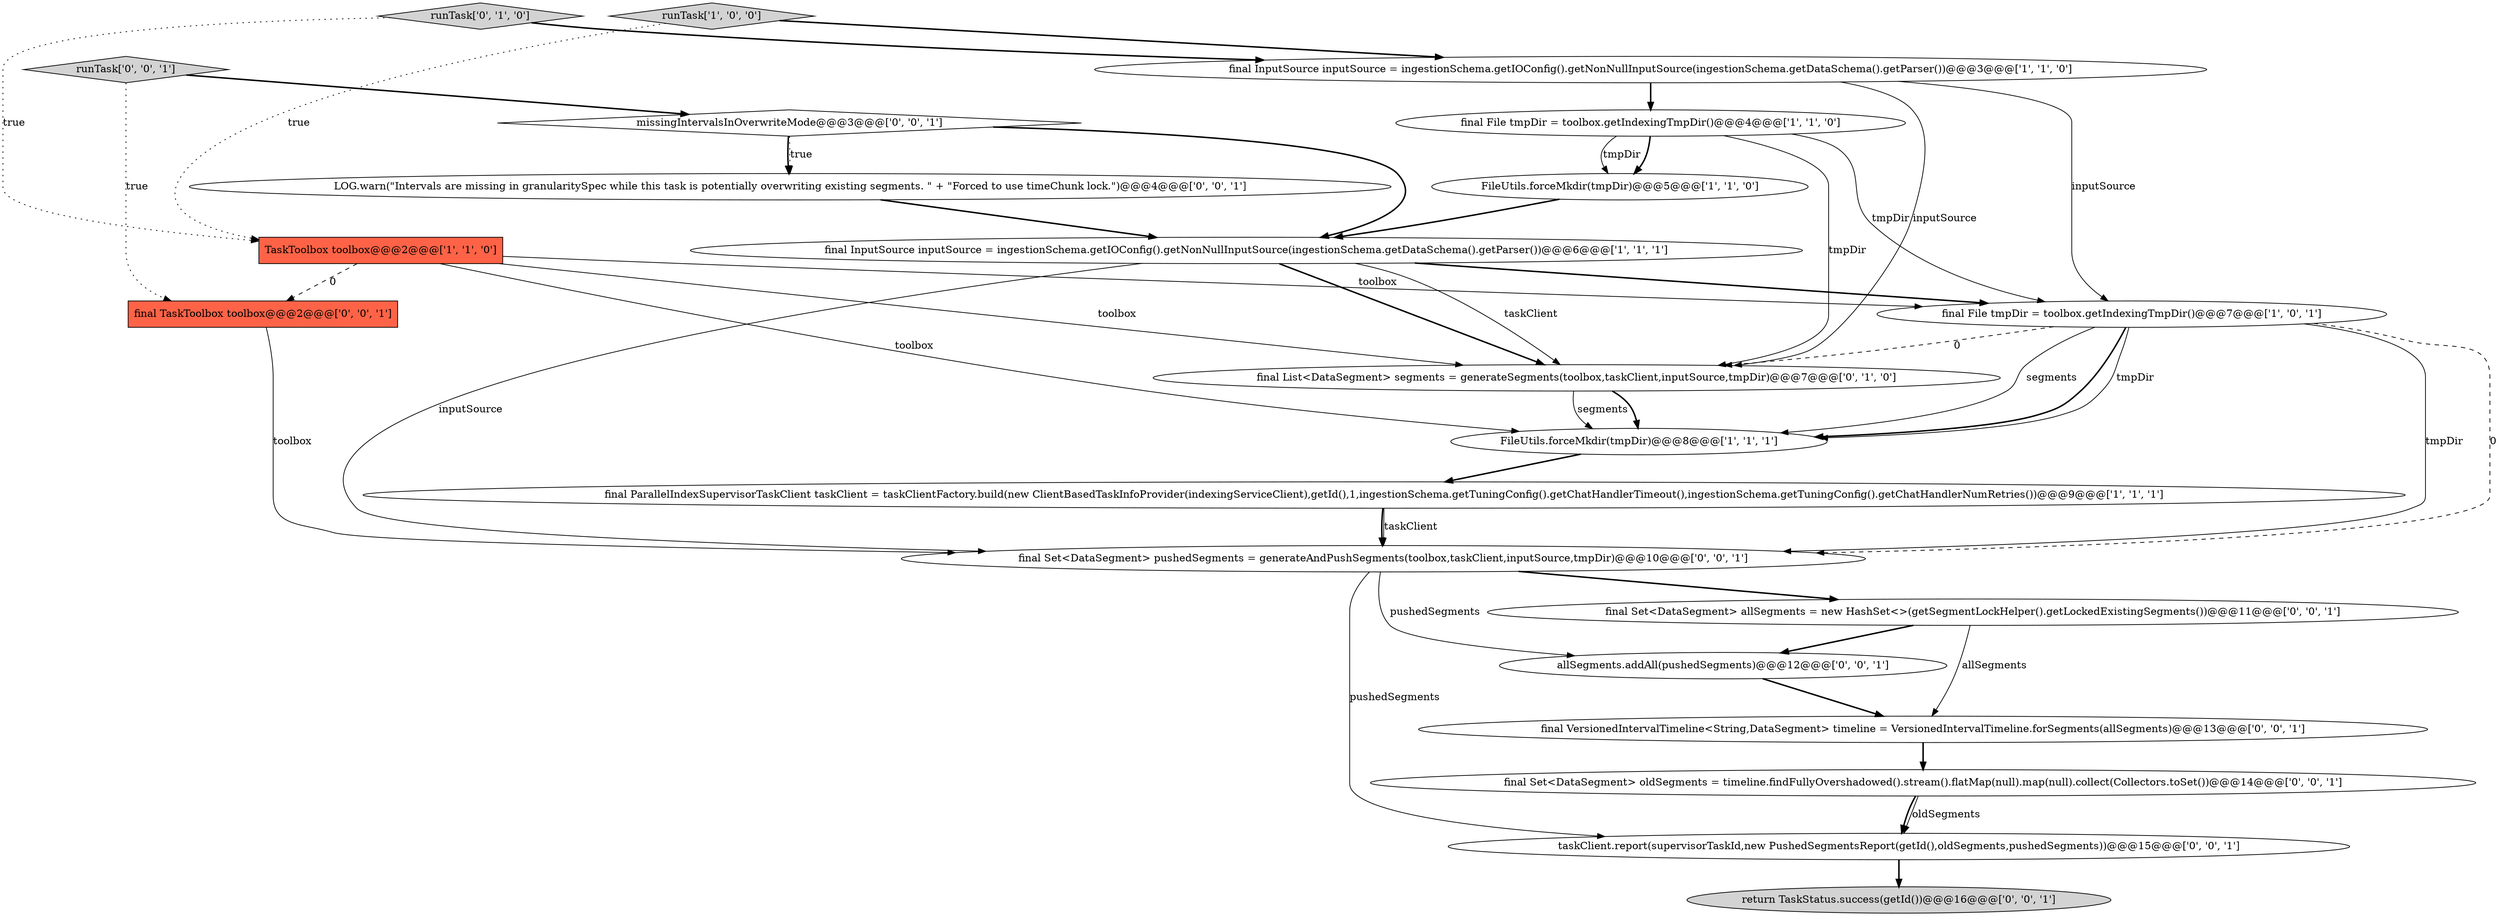 digraph {
0 [style = filled, label = "final InputSource inputSource = ingestionSchema.getIOConfig().getNonNullInputSource(ingestionSchema.getDataSchema().getParser())@@@3@@@['1', '1', '0']", fillcolor = white, shape = ellipse image = "AAA0AAABBB1BBB"];
12 [style = filled, label = "LOG.warn(\"Intervals are missing in granularitySpec while this task is potentially overwriting existing segments. \" + \"Forced to use timeChunk lock.\")@@@4@@@['0', '0', '1']", fillcolor = white, shape = ellipse image = "AAA0AAABBB3BBB"];
3 [style = filled, label = "final File tmpDir = toolbox.getIndexingTmpDir()@@@7@@@['1', '0', '1']", fillcolor = white, shape = ellipse image = "AAA0AAABBB1BBB"];
7 [style = filled, label = "final ParallelIndexSupervisorTaskClient taskClient = taskClientFactory.build(new ClientBasedTaskInfoProvider(indexingServiceClient),getId(),1,ingestionSchema.getTuningConfig().getChatHandlerTimeout(),ingestionSchema.getTuningConfig().getChatHandlerNumRetries())@@@9@@@['1', '1', '1']", fillcolor = white, shape = ellipse image = "AAA0AAABBB1BBB"];
16 [style = filled, label = "missingIntervalsInOverwriteMode@@@3@@@['0', '0', '1']", fillcolor = white, shape = diamond image = "AAA0AAABBB3BBB"];
18 [style = filled, label = "final Set<DataSegment> pushedSegments = generateAndPushSegments(toolbox,taskClient,inputSource,tmpDir)@@@10@@@['0', '0', '1']", fillcolor = white, shape = ellipse image = "AAA0AAABBB3BBB"];
8 [style = filled, label = "final InputSource inputSource = ingestionSchema.getIOConfig().getNonNullInputSource(ingestionSchema.getDataSchema().getParser())@@@6@@@['1', '1', '1']", fillcolor = white, shape = ellipse image = "AAA0AAABBB1BBB"];
14 [style = filled, label = "final Set<DataSegment> oldSegments = timeline.findFullyOvershadowed().stream().flatMap(null).map(null).collect(Collectors.toSet())@@@14@@@['0', '0', '1']", fillcolor = white, shape = ellipse image = "AAA0AAABBB3BBB"];
21 [style = filled, label = "taskClient.report(supervisorTaskId,new PushedSegmentsReport(getId(),oldSegments,pushedSegments))@@@15@@@['0', '0', '1']", fillcolor = white, shape = ellipse image = "AAA0AAABBB3BBB"];
11 [style = filled, label = "final VersionedIntervalTimeline<String,DataSegment> timeline = VersionedIntervalTimeline.forSegments(allSegments)@@@13@@@['0', '0', '1']", fillcolor = white, shape = ellipse image = "AAA0AAABBB3BBB"];
15 [style = filled, label = "runTask['0', '0', '1']", fillcolor = lightgray, shape = diamond image = "AAA0AAABBB3BBB"];
4 [style = filled, label = "FileUtils.forceMkdir(tmpDir)@@@5@@@['1', '1', '0']", fillcolor = white, shape = ellipse image = "AAA0AAABBB1BBB"];
10 [style = filled, label = "final List<DataSegment> segments = generateSegments(toolbox,taskClient,inputSource,tmpDir)@@@7@@@['0', '1', '0']", fillcolor = white, shape = ellipse image = "AAA1AAABBB2BBB"];
9 [style = filled, label = "runTask['0', '1', '0']", fillcolor = lightgray, shape = diamond image = "AAA0AAABBB2BBB"];
6 [style = filled, label = "TaskToolbox toolbox@@@2@@@['1', '1', '0']", fillcolor = tomato, shape = box image = "AAA0AAABBB1BBB"];
20 [style = filled, label = "final Set<DataSegment> allSegments = new HashSet<>(getSegmentLockHelper().getLockedExistingSegments())@@@11@@@['0', '0', '1']", fillcolor = white, shape = ellipse image = "AAA0AAABBB3BBB"];
17 [style = filled, label = "final TaskToolbox toolbox@@@2@@@['0', '0', '1']", fillcolor = tomato, shape = box image = "AAA0AAABBB3BBB"];
5 [style = filled, label = "runTask['1', '0', '0']", fillcolor = lightgray, shape = diamond image = "AAA0AAABBB1BBB"];
1 [style = filled, label = "FileUtils.forceMkdir(tmpDir)@@@8@@@['1', '1', '1']", fillcolor = white, shape = ellipse image = "AAA0AAABBB1BBB"];
13 [style = filled, label = "allSegments.addAll(pushedSegments)@@@12@@@['0', '0', '1']", fillcolor = white, shape = ellipse image = "AAA0AAABBB3BBB"];
19 [style = filled, label = "return TaskStatus.success(getId())@@@16@@@['0', '0', '1']", fillcolor = lightgray, shape = ellipse image = "AAA0AAABBB3BBB"];
2 [style = filled, label = "final File tmpDir = toolbox.getIndexingTmpDir()@@@4@@@['1', '1', '0']", fillcolor = white, shape = ellipse image = "AAA0AAABBB1BBB"];
15->17 [style = dotted, label="true"];
3->18 [style = solid, label="tmpDir"];
14->21 [style = solid, label="oldSegments"];
18->20 [style = bold, label=""];
2->4 [style = bold, label=""];
6->1 [style = solid, label="toolbox"];
18->21 [style = solid, label="pushedSegments"];
14->21 [style = bold, label=""];
7->18 [style = bold, label=""];
3->10 [style = dashed, label="0"];
0->3 [style = solid, label="inputSource"];
8->18 [style = solid, label="inputSource"];
7->18 [style = solid, label="taskClient"];
16->8 [style = bold, label=""];
6->17 [style = dashed, label="0"];
4->8 [style = bold, label=""];
9->0 [style = bold, label=""];
11->14 [style = bold, label=""];
10->1 [style = solid, label="segments"];
9->6 [style = dotted, label="true"];
8->3 [style = bold, label=""];
3->1 [style = bold, label=""];
17->18 [style = solid, label="toolbox"];
6->10 [style = solid, label="toolbox"];
16->12 [style = bold, label=""];
10->1 [style = bold, label=""];
5->6 [style = dotted, label="true"];
16->12 [style = dotted, label="true"];
2->4 [style = solid, label="tmpDir"];
3->1 [style = solid, label="tmpDir"];
5->0 [style = bold, label=""];
2->3 [style = solid, label="tmpDir"];
20->13 [style = bold, label=""];
13->11 [style = bold, label=""];
21->19 [style = bold, label=""];
2->10 [style = solid, label="tmpDir"];
3->1 [style = solid, label="segments"];
8->10 [style = solid, label="taskClient"];
15->16 [style = bold, label=""];
3->18 [style = dashed, label="0"];
0->10 [style = solid, label="inputSource"];
0->2 [style = bold, label=""];
1->7 [style = bold, label=""];
18->13 [style = solid, label="pushedSegments"];
12->8 [style = bold, label=""];
8->10 [style = bold, label=""];
6->3 [style = solid, label="toolbox"];
20->11 [style = solid, label="allSegments"];
}
